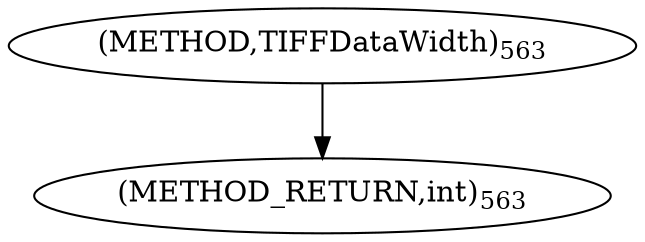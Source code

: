 digraph "TIFFDataWidth" {  
"9196" [label = <(METHOD,TIFFDataWidth)<SUB>563</SUB>> ]
"9198" [label = <(METHOD_RETURN,int)<SUB>563</SUB>> ]
  "9196" -> "9198" 
}
